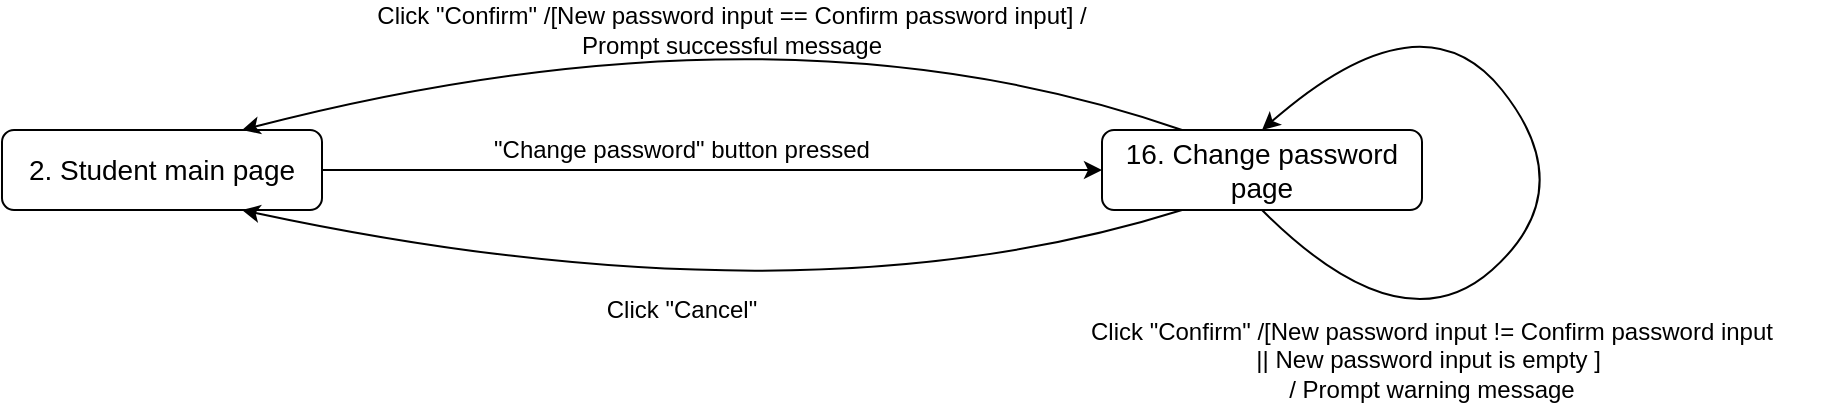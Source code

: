<mxfile version="12.6.5" type="device"><diagram id="GrwgPukBvj29UKANNFkp" name="Page-1"><mxGraphModel dx="1086" dy="806" grid="1" gridSize="10" guides="1" tooltips="1" connect="1" arrows="1" fold="1" page="1" pageScale="1" pageWidth="827" pageHeight="1169" math="0" shadow="0"><root><mxCell id="0"/><mxCell id="1" parent="0"/><mxCell id="HvmfLpFxvmallPMzLq3w-3" style="edgeStyle=orthogonalEdgeStyle;rounded=0;orthogonalLoop=1;jettySize=auto;html=1;exitX=1;exitY=0.5;exitDx=0;exitDy=0;entryX=0;entryY=0.5;entryDx=0;entryDy=0;" parent="1" source="HvmfLpFxvmallPMzLq3w-1" target="HvmfLpFxvmallPMzLq3w-2" edge="1"><mxGeometry relative="1" as="geometry"/></mxCell><mxCell id="HvmfLpFxvmallPMzLq3w-1" value="&lt;font style=&quot;font-size: 14px&quot;&gt;2. Student main page&lt;/font&gt;" style="rounded=1;whiteSpace=wrap;html=1;" parent="1" vertex="1"><mxGeometry x="80" y="250" width="160" height="40" as="geometry"/></mxCell><mxCell id="HvmfLpFxvmallPMzLq3w-2" value="&lt;font style=&quot;font-size: 14px&quot;&gt;16. Change password page&lt;/font&gt;" style="rounded=1;whiteSpace=wrap;html=1;" parent="1" vertex="1"><mxGeometry x="630" y="250" width="160" height="40" as="geometry"/></mxCell><mxCell id="HvmfLpFxvmallPMzLq3w-4" value="" style="endArrow=classic;html=1;exitX=0.5;exitY=1;exitDx=0;exitDy=0;curved=1;entryX=0.5;entryY=0;entryDx=0;entryDy=0;" parent="1" source="HvmfLpFxvmallPMzLq3w-2" target="HvmfLpFxvmallPMzLq3w-2" edge="1"><mxGeometry width="50" height="50" relative="1" as="geometry"><mxPoint x="720" y="370" as="sourcePoint"/><mxPoint x="730" y="240" as="targetPoint"/><Array as="points"><mxPoint x="780" y="360"/><mxPoint x="870" y="280"/><mxPoint x="790" y="180"/></Array></mxGeometry></mxCell><mxCell id="HvmfLpFxvmallPMzLq3w-5" value="" style="endArrow=classic;html=1;exitX=0.25;exitY=1;exitDx=0;exitDy=0;curved=1;entryX=0.75;entryY=1;entryDx=0;entryDy=0;" parent="1" source="HvmfLpFxvmallPMzLq3w-2" target="HvmfLpFxvmallPMzLq3w-1" edge="1"><mxGeometry width="50" height="50" relative="1" as="geometry"><mxPoint x="390" y="310" as="sourcePoint"/><mxPoint x="260" y="350" as="targetPoint"/><Array as="points"><mxPoint x="480" y="350"/></Array></mxGeometry></mxCell><mxCell id="HvmfLpFxvmallPMzLq3w-6" value="&quot;Change password&quot; button pressed" style="text;html=1;strokeColor=none;fillColor=none;align=center;verticalAlign=middle;whiteSpace=wrap;rounded=0;" parent="1" vertex="1"><mxGeometry x="320" y="250" width="200" height="20" as="geometry"/></mxCell><mxCell id="HvmfLpFxvmallPMzLq3w-9" value="" style="endArrow=classic;html=1;exitX=0.25;exitY=0;exitDx=0;exitDy=0;curved=1;entryX=0.75;entryY=0;entryDx=0;entryDy=0;" parent="1" source="HvmfLpFxvmallPMzLq3w-2" target="HvmfLpFxvmallPMzLq3w-1" edge="1"><mxGeometry width="50" height="50" relative="1" as="geometry"><mxPoint x="390" y="310" as="sourcePoint"/><mxPoint x="240" y="200" as="targetPoint"/><Array as="points"><mxPoint x="470" y="180"/></Array></mxGeometry></mxCell><mxCell id="HvmfLpFxvmallPMzLq3w-10" value="Click &quot;Confirm&quot; /[New password input == Confirm password input] / Prompt successful message" style="text;html=1;strokeColor=none;fillColor=none;align=center;verticalAlign=middle;whiteSpace=wrap;rounded=0;" parent="1" vertex="1"><mxGeometry x="250" y="190" width="390" height="20" as="geometry"/></mxCell><mxCell id="HvmfLpFxvmallPMzLq3w-11" value="Click &quot;Confirm&quot; /[New password input != Confirm password input &lt;br&gt;|| New password input is empty ]&amp;nbsp; &lt;br&gt;/ Prompt warning message" style="text;html=1;strokeColor=none;fillColor=none;align=center;verticalAlign=middle;whiteSpace=wrap;rounded=0;" parent="1" vertex="1"><mxGeometry x="600" y="340" width="390" height="50" as="geometry"/></mxCell><mxCell id="HvmfLpFxvmallPMzLq3w-12" value="Click &quot;Cancel&quot;" style="text;html=1;strokeColor=none;fillColor=none;align=center;verticalAlign=middle;whiteSpace=wrap;rounded=0;" parent="1" vertex="1"><mxGeometry x="302" y="330" width="236" height="20" as="geometry"/></mxCell></root></mxGraphModel></diagram></mxfile>